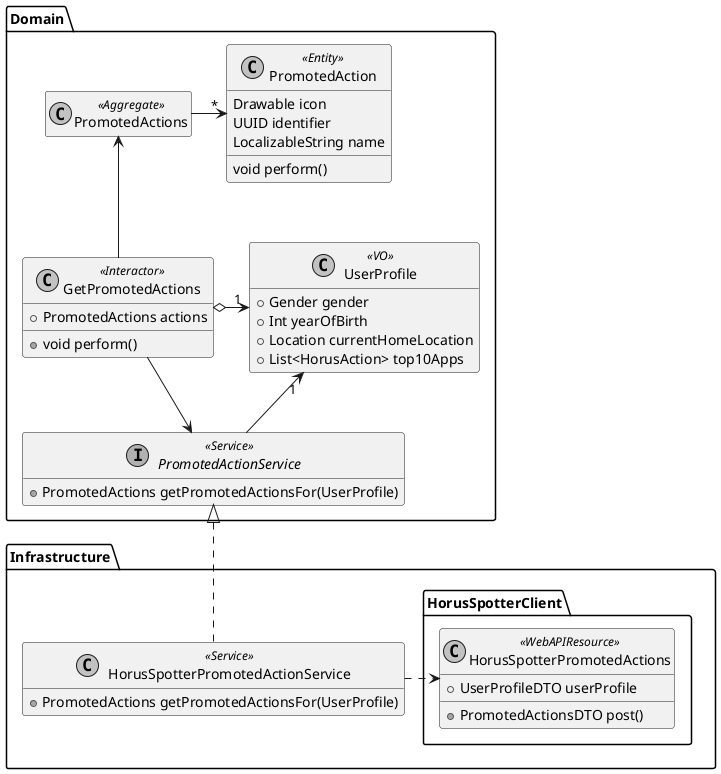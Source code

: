 
@startuml GRPD#31.class

skinparam monochrome true

package Domain {

    class PromotedAction <<Entity>> {
        Drawable icon
        UUID identifier
        LocalizableString name
        void perform()
    }

    class PromotedActions <<Aggregate>> {
    }

    class GetPromotedActions <<Interactor>> {
        + PromotedActions actions
        + void perform()
    }

    class UserProfile <<VO>> {
        + Gender gender
        + Int yearOfBirth
        + Location currentHomeLocation
        + List<HorusAction> top10Apps
    }

    interface PromotedActionService <<Service>> {
        + PromotedActions getPromotedActionsFor(UserProfile)
    }


    GetPromotedActions -u-> PromotedActions
    GetPromotedActions -r-> PromotedActionService
    GetPromotedActions o-> "1" UserProfile
    PromotedActions -r-> "*" PromotedAction
    PromotedActionService -u-> "1" UserProfile

}

package Infrastructure {

    class HorusSpotterPromotedActionService <<Service>> {
        + PromotedActions getPromotedActionsFor(UserProfile)
    }

    package HorusSpotterClient {

        class HorusSpotterPromotedActions <<WebAPIResource>> {
            + UserProfileDTO userProfile
            + PromotedActionsDTO post()
        }

    }

    HorusSpotterPromotedActionService .r.> HorusSpotterPromotedActions

}

HorusSpotterPromotedActionService .u.|> PromotedActionService

hide empty members

@enduml
